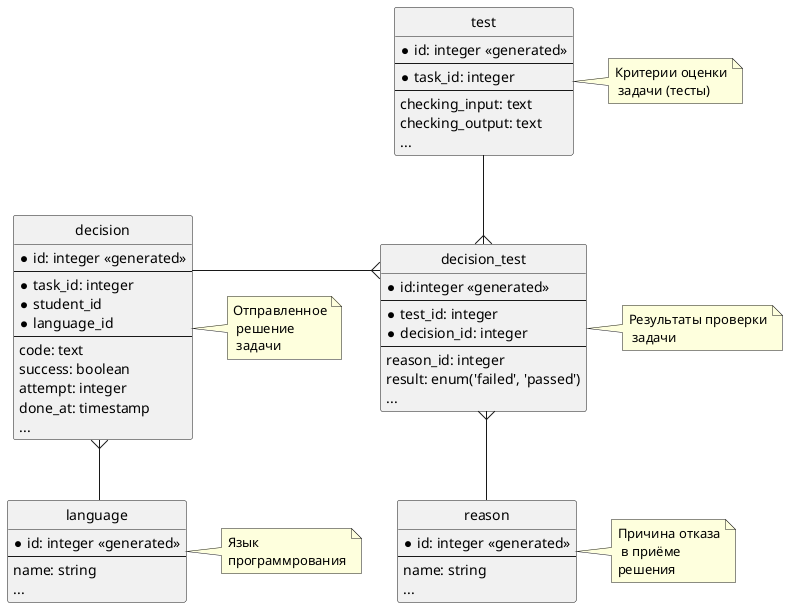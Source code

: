 @startuml "ER 2 decision_test"

skinparam linetype ortho
hide circle

entity test {
    * id: integer <<generated>>
    --
    * task_id: integer
    --
    checking_input: text
    checking_output: text
    ...
}

entity decision {
    *id: integer <<generated>> 
    --
    *task_id: integer
    *student_id
    *language_id
    --
    code: text
    success: boolean
    attempt: integer
    done_at: timestamp
    ...
}


entity decision_test {
    * id:integer <<generated>>
    --
    * test_id: integer
    * decision_id: integer
    --
    reason_id: integer
    result: enum('failed', 'passed')
    ...
}

entity reason {
    * id: integer <<generated>>
    --
    name: string
    ...
}


entity language {
    * id: integer <<generated>>
    --
    name: string
    ...
}

decision_test }-u- test
decision_test }-l- decision
reason -u-{ decision_test
language -u-{ decision


note right of decision: Отправленное\n решение\n задачи
note right of test: Критерии оценки\n задачи (тесты) 
note right of decision_test: Результаты проверки\n задачи
note right of reason: Причина отказа\n в приёме \nрешения
note right of language: Язык \nпрограммрования


@enduml
